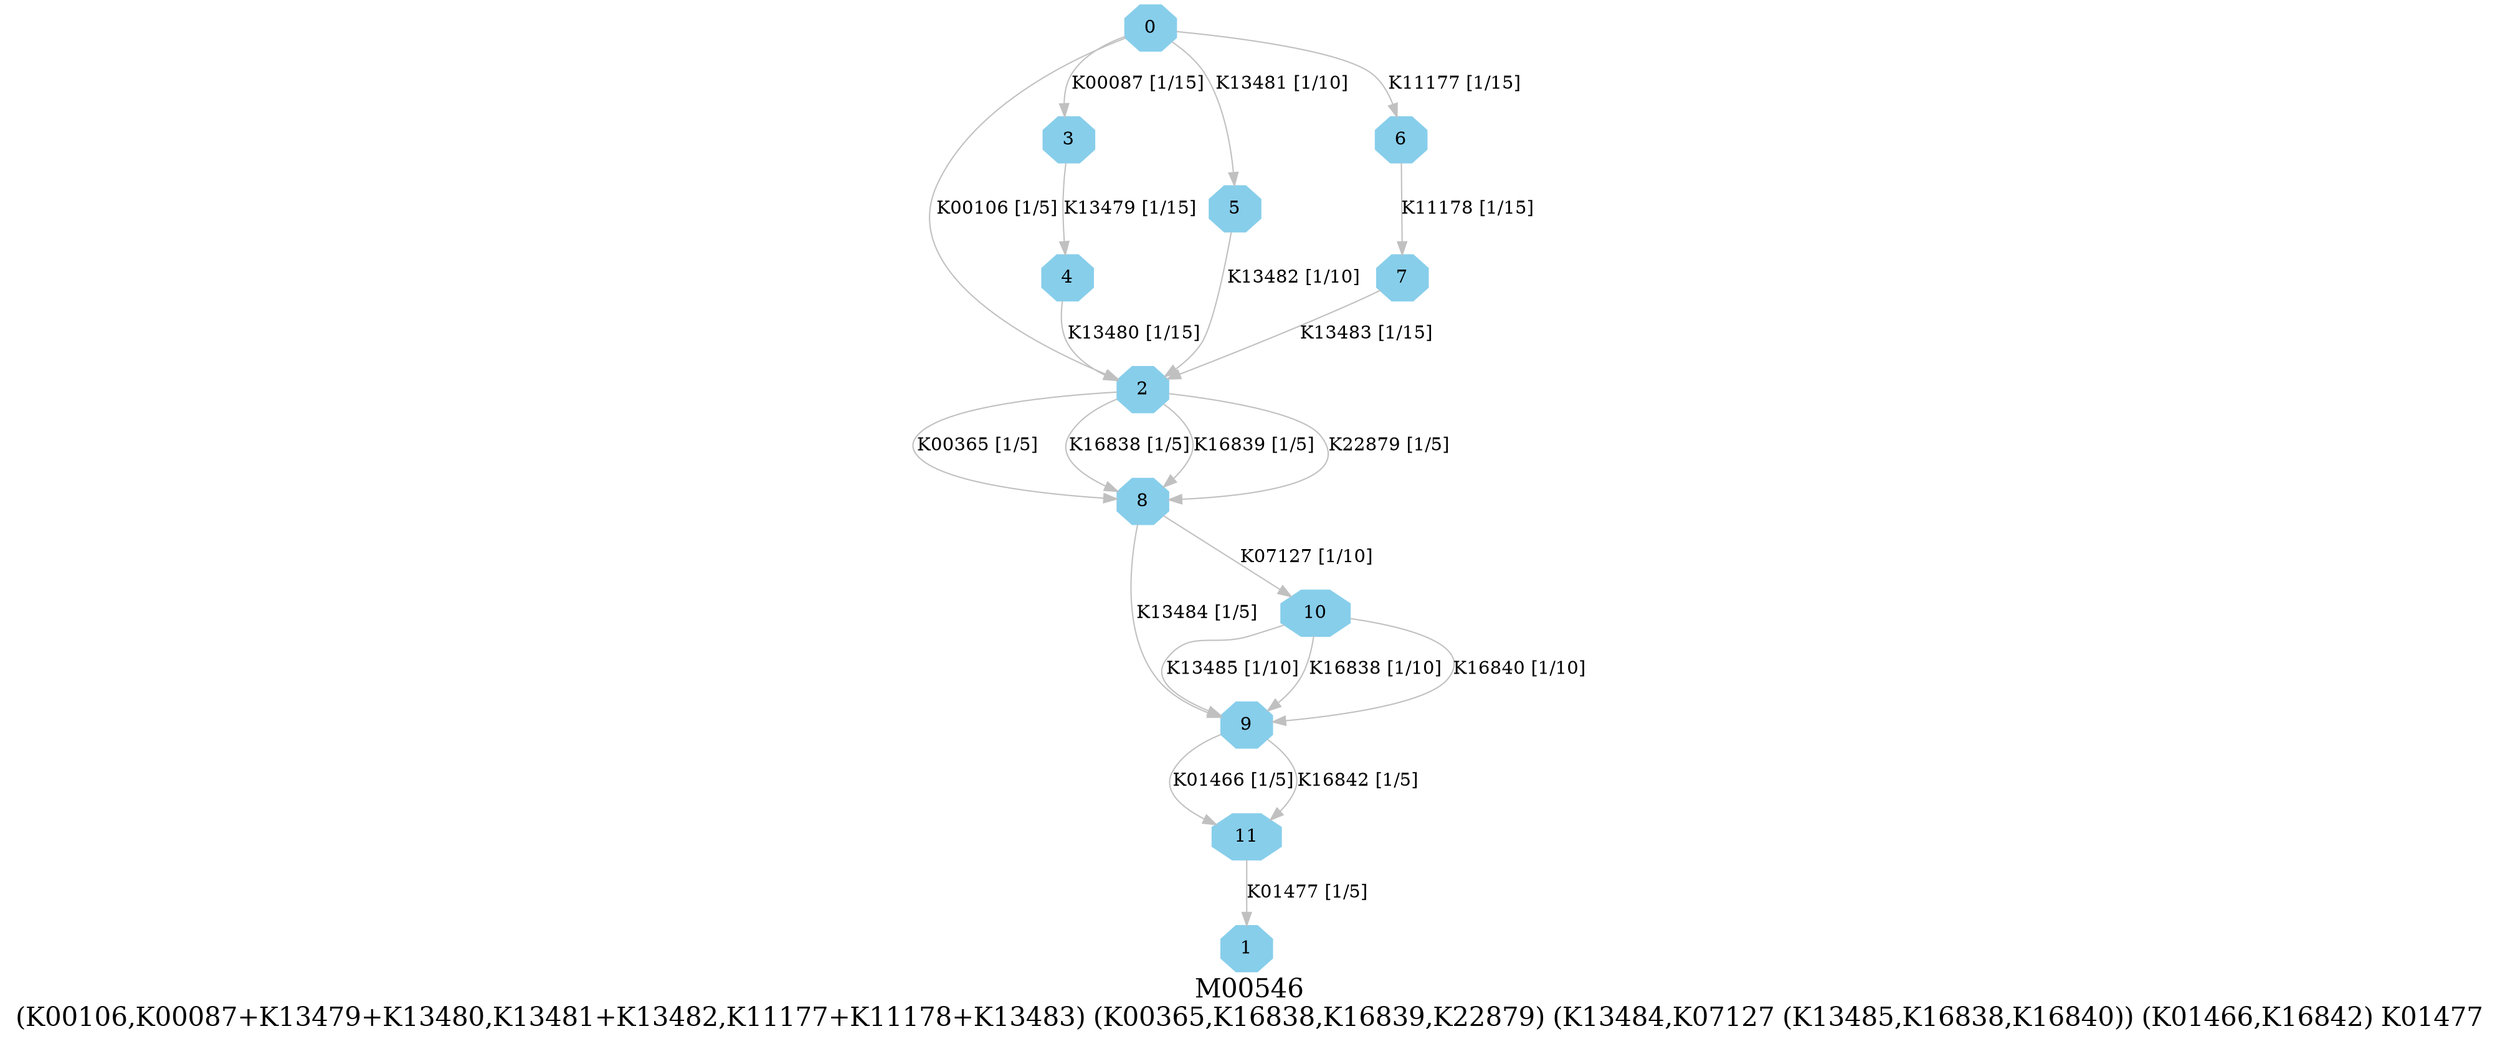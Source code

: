 digraph G {
graph [label="M00546
(K00106,K00087+K13479+K13480,K13481+K13482,K11177+K11178+K13483) (K00365,K16838,K16839,K22879) (K13484,K07127 (K13485,K16838,K16840)) (K01466,K16842) K01477",fontsize=20];
node [shape=box,style=filled];
edge [len=3,color=grey];
{node [width=.3,height=.3,shape=octagon,style=filled,color=skyblue] 0 1 2 3 4 5 6 7 8 9 10 11 }
0 -> 2 [label="K00106 [1/5]"];
0 -> 3 [label="K00087 [1/15]"];
0 -> 5 [label="K13481 [1/10]"];
0 -> 6 [label="K11177 [1/15]"];
2 -> 8 [label="K00365 [1/5]"];
2 -> 8 [label="K16838 [1/5]"];
2 -> 8 [label="K16839 [1/5]"];
2 -> 8 [label="K22879 [1/5]"];
3 -> 4 [label="K13479 [1/15]"];
4 -> 2 [label="K13480 [1/15]"];
5 -> 2 [label="K13482 [1/10]"];
6 -> 7 [label="K11178 [1/15]"];
7 -> 2 [label="K13483 [1/15]"];
8 -> 9 [label="K13484 [1/5]"];
8 -> 10 [label="K07127 [1/10]"];
9 -> 11 [label="K01466 [1/5]"];
9 -> 11 [label="K16842 [1/5]"];
10 -> 9 [label="K13485 [1/10]"];
10 -> 9 [label="K16838 [1/10]"];
10 -> 9 [label="K16840 [1/10]"];
11 -> 1 [label="K01477 [1/5]"];
}